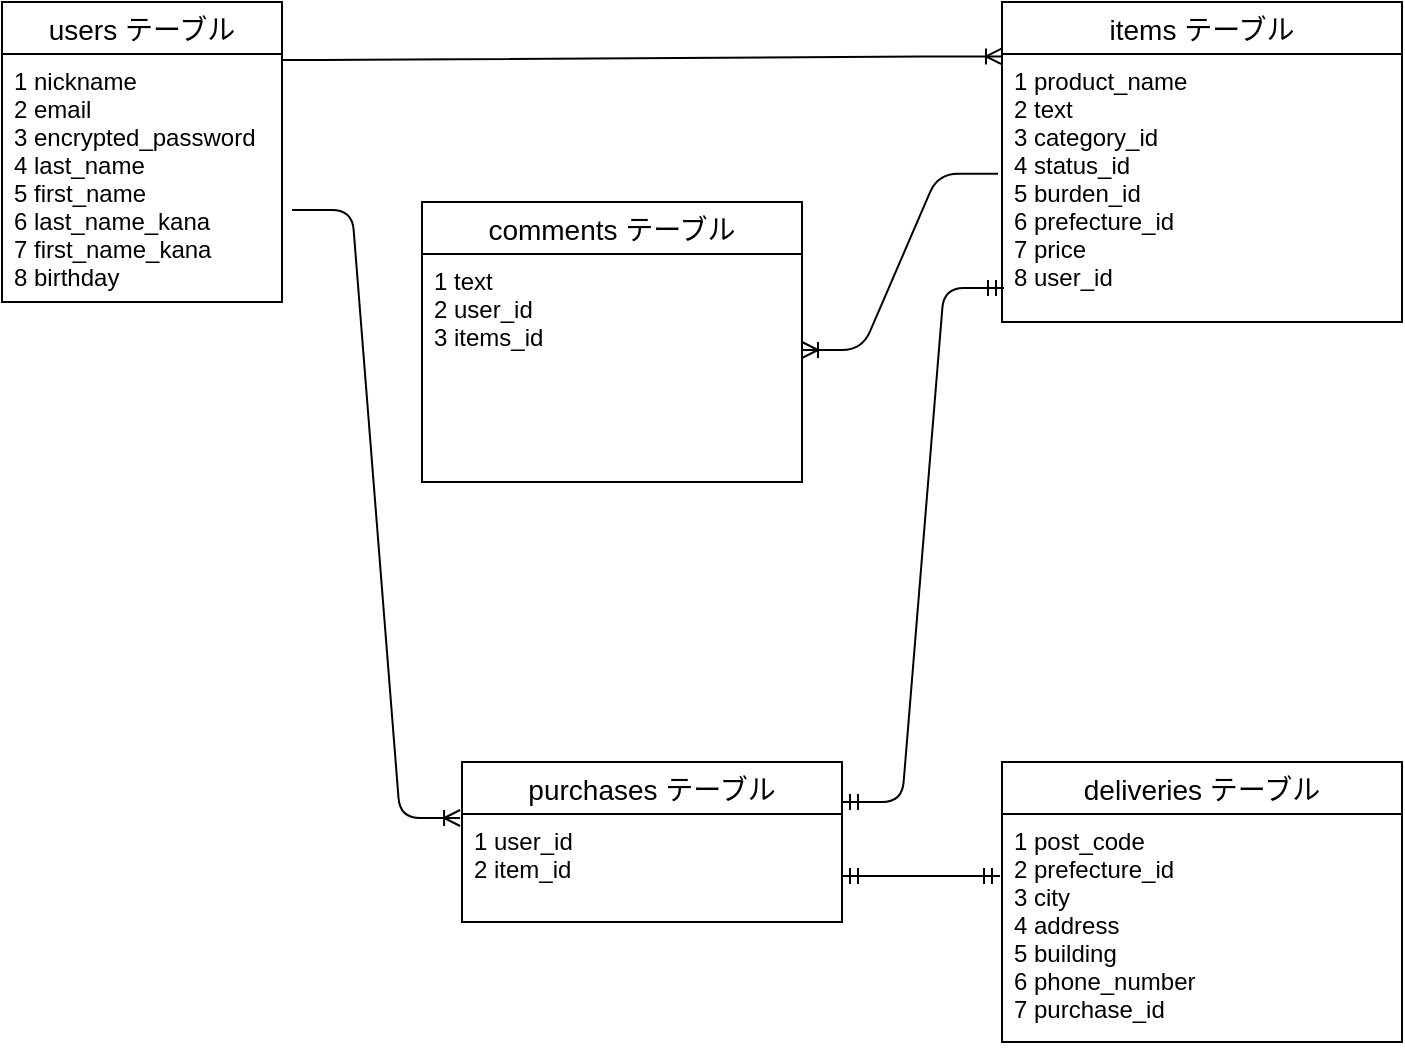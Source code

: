 <mxfile version="13.10.0" type="embed">
    <diagram id="ou_kfzPiCbWMDHXyYA53" name="ページ1">
        <mxGraphModel dx="728" dy="680" grid="1" gridSize="10" guides="1" tooltips="1" connect="1" arrows="1" fold="1" page="1" pageScale="1" pageWidth="850" pageHeight="1100" math="0" shadow="0">
            <root>
                <mxCell id="0"/>
                <mxCell id="1" parent="0"/>
                <mxCell id="3" value="users テーブル" style="swimlane;fontStyle=0;childLayout=stackLayout;horizontal=1;startSize=26;horizontalStack=0;resizeParent=1;resizeParentMax=0;resizeLast=0;collapsible=1;marginBottom=0;align=center;fontSize=14;" vertex="1" parent="1">
                    <mxGeometry x="30" y="80" width="140" height="150" as="geometry">
                        <mxRectangle x="30" y="80" width="50" height="26" as="alternateBounds"/>
                    </mxGeometry>
                </mxCell>
                <mxCell id="4" value="1 nickname &#10;2 email &#10;3 encrypted_password&#10;4 last_name &#10;5 first_name&#10;6 last_name_kana&#10;7 first_name_kana&#10;8 birthday " style="text;strokeColor=none;fillColor=none;spacingLeft=4;spacingRight=4;overflow=hidden;rotatable=0;points=[[0,0.5],[1,0.5]];portConstraint=eastwest;fontSize=12;" vertex="1" parent="3">
                    <mxGeometry y="26" width="140" height="124" as="geometry"/>
                </mxCell>
                <mxCell id="7" value="items テーブル" style="swimlane;fontStyle=0;childLayout=stackLayout;horizontal=1;startSize=26;horizontalStack=0;resizeParent=1;resizeParentMax=0;resizeLast=0;collapsible=1;marginBottom=0;align=center;fontSize=14;" vertex="1" parent="1">
                    <mxGeometry x="530" y="80" width="200" height="160" as="geometry">
                        <mxRectangle x="30" y="80" width="50" height="26" as="alternateBounds"/>
                    </mxGeometry>
                </mxCell>
                <mxCell id="8" value="1 product_name&#10;2 text&#10;3 category_id&#10;4 status_id&#10;5 burden_id&#10;6 prefecture_id&#10;7 price&#10;8 user_id" style="text;strokeColor=none;fillColor=none;spacingLeft=4;spacingRight=4;overflow=hidden;rotatable=0;points=[[0,0.5],[1,0.5]];portConstraint=eastwest;fontSize=12;" vertex="1" parent="7">
                    <mxGeometry y="26" width="200" height="134" as="geometry"/>
                </mxCell>
                <mxCell id="9" value="comments テーブル" style="swimlane;fontStyle=0;childLayout=stackLayout;horizontal=1;startSize=26;horizontalStack=0;resizeParent=1;resizeParentMax=0;resizeLast=0;collapsible=1;marginBottom=0;align=center;fontSize=14;" vertex="1" parent="1">
                    <mxGeometry x="240" y="180" width="190" height="140" as="geometry">
                        <mxRectangle x="30" y="80" width="50" height="26" as="alternateBounds"/>
                    </mxGeometry>
                </mxCell>
                <mxCell id="10" value="1 text&#10;2 user_id&#10;3 items_id" style="text;strokeColor=none;fillColor=none;spacingLeft=4;spacingRight=4;overflow=hidden;rotatable=0;points=[[0,0.5],[1,0.5]];portConstraint=eastwest;fontSize=12;" vertex="1" parent="9">
                    <mxGeometry y="26" width="190" height="114" as="geometry"/>
                </mxCell>
                <mxCell id="13" value="deliveries テーブル" style="swimlane;fontStyle=0;childLayout=stackLayout;horizontal=1;startSize=26;horizontalStack=0;resizeParent=1;resizeParentMax=0;resizeLast=0;collapsible=1;marginBottom=0;align=center;fontSize=14;" vertex="1" parent="1">
                    <mxGeometry x="530" y="460" width="200" height="140" as="geometry">
                        <mxRectangle x="30" y="80" width="50" height="26" as="alternateBounds"/>
                    </mxGeometry>
                </mxCell>
                <mxCell id="14" value="1 post_code&#10;2 prefecture_id&#10;3 city&#10;4 address&#10;5 building&#10;6 phone_number&#10;7 purchase_id" style="text;strokeColor=none;fillColor=none;spacingLeft=4;spacingRight=4;overflow=hidden;rotatable=0;points=[[0,0.5],[1,0.5]];portConstraint=eastwest;fontSize=12;" vertex="1" parent="13">
                    <mxGeometry y="26" width="200" height="114" as="geometry"/>
                </mxCell>
                <mxCell id="19" value="" style="edgeStyle=entityRelationEdgeStyle;fontSize=12;html=1;endArrow=ERoneToMany;exitX=-0.01;exitY=0.447;exitDx=0;exitDy=0;exitPerimeter=0;entryX=1;entryY=0.421;entryDx=0;entryDy=0;entryPerimeter=0;" edge="1" parent="1" source="8" target="10">
                    <mxGeometry width="100" height="100" relative="1" as="geometry">
                        <mxPoint x="741" y="200" as="sourcePoint"/>
                        <mxPoint x="360" y="320" as="targetPoint"/>
                    </mxGeometry>
                </mxCell>
                <mxCell id="16" value="" style="edgeStyle=entityRelationEdgeStyle;fontSize=12;html=1;endArrow=ERoneToMany;exitX=1;exitY=0.024;exitDx=0;exitDy=0;exitPerimeter=0;entryX=0;entryY=0.009;entryDx=0;entryDy=0;entryPerimeter=0;" edge="1" parent="1" source="4" target="8">
                    <mxGeometry width="100" height="100" relative="1" as="geometry">
                        <mxPoint x="300" y="200" as="sourcePoint"/>
                        <mxPoint x="400" y="100" as="targetPoint"/>
                    </mxGeometry>
                </mxCell>
                <mxCell id="20" value="purchases テーブル" style="swimlane;fontStyle=0;childLayout=stackLayout;horizontal=1;startSize=26;horizontalStack=0;resizeParent=1;resizeParentMax=0;resizeLast=0;collapsible=1;marginBottom=0;align=center;fontSize=14;" vertex="1" parent="1">
                    <mxGeometry x="260" y="460" width="190" height="80" as="geometry">
                        <mxRectangle x="30" y="80" width="50" height="26" as="alternateBounds"/>
                    </mxGeometry>
                </mxCell>
                <mxCell id="21" value="1 user_id&#10;2 item_id" style="text;strokeColor=none;fillColor=none;spacingLeft=4;spacingRight=4;overflow=hidden;rotatable=0;points=[[0,0.5],[1,0.5]];portConstraint=eastwest;fontSize=12;" vertex="1" parent="20">
                    <mxGeometry y="26" width="190" height="54" as="geometry"/>
                </mxCell>
                <mxCell id="23" value="" style="edgeStyle=entityRelationEdgeStyle;fontSize=12;html=1;endArrow=ERmandOne;startArrow=ERmandOne;entryX=0.005;entryY=0.873;entryDx=0;entryDy=0;entryPerimeter=0;" edge="1" parent="1" target="8">
                    <mxGeometry width="100" height="100" relative="1" as="geometry">
                        <mxPoint x="450" y="480" as="sourcePoint"/>
                        <mxPoint x="550" y="380" as="targetPoint"/>
                    </mxGeometry>
                </mxCell>
                <mxCell id="24" value="" style="edgeStyle=entityRelationEdgeStyle;fontSize=12;html=1;endArrow=ERmandOne;startArrow=ERmandOne;entryX=-0.005;entryY=0.272;entryDx=0;entryDy=0;entryPerimeter=0;" edge="1" parent="1" target="14">
                    <mxGeometry width="100" height="100" relative="1" as="geometry">
                        <mxPoint x="450" y="517.02" as="sourcePoint"/>
                        <mxPoint x="531" y="260.002" as="targetPoint"/>
                    </mxGeometry>
                </mxCell>
                <mxCell id="25" value="" style="edgeStyle=entityRelationEdgeStyle;fontSize=12;html=1;endArrow=ERoneToMany;exitX=1.036;exitY=0.629;exitDx=0;exitDy=0;exitPerimeter=0;entryX=-0.005;entryY=0.037;entryDx=0;entryDy=0;entryPerimeter=0;" edge="1" parent="1" source="4" target="21">
                    <mxGeometry width="100" height="100" relative="1" as="geometry">
                        <mxPoint x="50.0" y="298.654" as="sourcePoint"/>
                        <mxPoint x="409.16" y="189.996" as="targetPoint"/>
                    </mxGeometry>
                </mxCell>
            </root>
        </mxGraphModel>
    </diagram>
</mxfile>